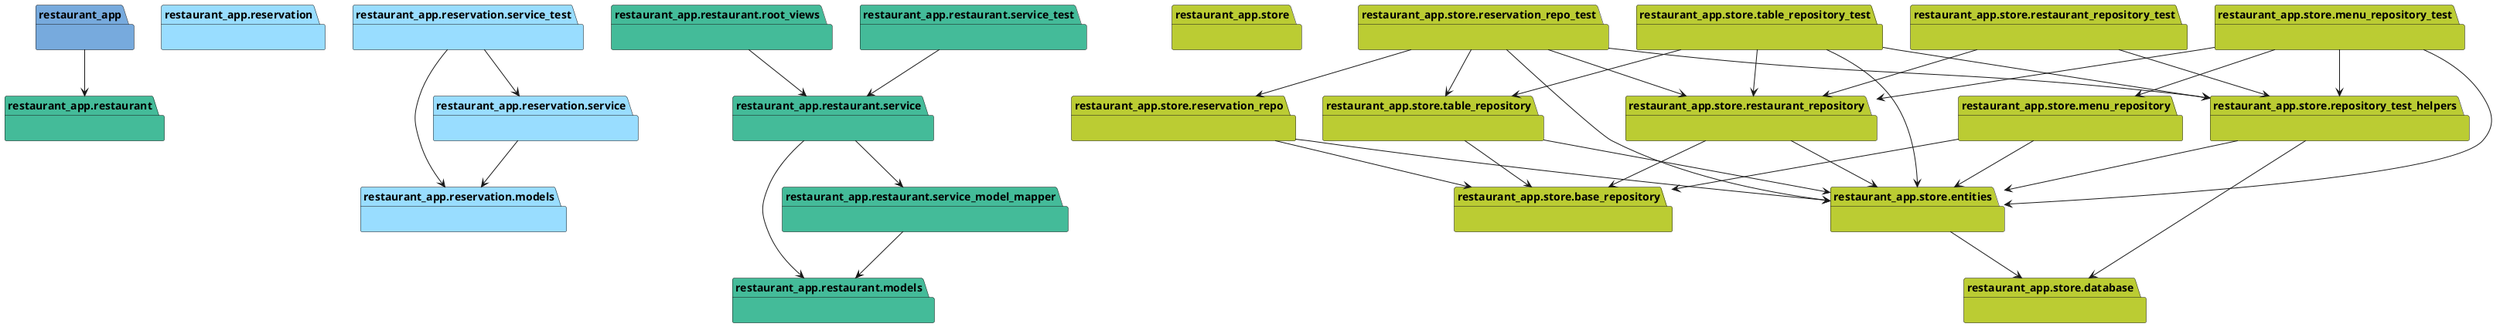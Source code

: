 @startuml packages_restaurant_app
set namespaceSeparator none
package "restaurant_app" as restaurant_app #77AADD {
}
package "restaurant_app.reservation" as restaurant_app.reservation #99DDFF {
}
package "restaurant_app.reservation.models" as restaurant_app.reservation.models #99DDFF {
}
package "restaurant_app.reservation.service" as restaurant_app.reservation.service #99DDFF {
}
package "restaurant_app.reservation.service_test" as restaurant_app.reservation.service_test #99DDFF {
}
package "restaurant_app.restaurant" as restaurant_app.restaurant #44BB99 {
}
package "restaurant_app.restaurant.models" as restaurant_app.restaurant.models #44BB99 {
}
package "restaurant_app.restaurant.root_views" as restaurant_app.restaurant.root_views #44BB99 {
}
package "restaurant_app.restaurant.service" as restaurant_app.restaurant.service #44BB99 {
}
package "restaurant_app.restaurant.service_model_mapper" as restaurant_app.restaurant.service_model_mapper #44BB99 {
}
package "restaurant_app.restaurant.service_test" as restaurant_app.restaurant.service_test #44BB99 {
}
package "restaurant_app.store" as restaurant_app.store #BBCC33 {
}
package "restaurant_app.store.base_repository" as restaurant_app.store.base_repository #BBCC33 {
}
package "restaurant_app.store.database" as restaurant_app.store.database #BBCC33 {
}
package "restaurant_app.store.entities" as restaurant_app.store.entities #BBCC33 {
}
package "restaurant_app.store.menu_repository" as restaurant_app.store.menu_repository #BBCC33 {
}
package "restaurant_app.store.menu_repository_test" as restaurant_app.store.menu_repository_test #BBCC33 {
}
package "restaurant_app.store.repository_test_helpers" as restaurant_app.store.repository_test_helpers #BBCC33 {
}
package "restaurant_app.store.reservation_repo" as restaurant_app.store.reservation_repo #BBCC33 {
}
package "restaurant_app.store.reservation_repo_test" as restaurant_app.store.reservation_repo_test #BBCC33 {
}
package "restaurant_app.store.restaurant_repository" as restaurant_app.store.restaurant_repository #BBCC33 {
}
package "restaurant_app.store.restaurant_repository_test" as restaurant_app.store.restaurant_repository_test #BBCC33 {
}
package "restaurant_app.store.table_repository" as restaurant_app.store.table_repository #BBCC33 {
}
package "restaurant_app.store.table_repository_test" as restaurant_app.store.table_repository_test #BBCC33 {
}
restaurant_app --> restaurant_app.restaurant
restaurant_app.reservation.service --> restaurant_app.reservation.models
restaurant_app.reservation.service_test --> restaurant_app.reservation.models
restaurant_app.reservation.service_test --> restaurant_app.reservation.service
restaurant_app.restaurant.root_views --> restaurant_app.restaurant.service
restaurant_app.restaurant.service --> restaurant_app.restaurant.models
restaurant_app.restaurant.service --> restaurant_app.restaurant.service_model_mapper
restaurant_app.restaurant.service_model_mapper --> restaurant_app.restaurant.models
restaurant_app.restaurant.service_test --> restaurant_app.restaurant.service
restaurant_app.store.entities --> restaurant_app.store.database
restaurant_app.store.menu_repository --> restaurant_app.store.base_repository
restaurant_app.store.menu_repository --> restaurant_app.store.entities
restaurant_app.store.menu_repository_test --> restaurant_app.store.entities
restaurant_app.store.menu_repository_test --> restaurant_app.store.menu_repository
restaurant_app.store.menu_repository_test --> restaurant_app.store.repository_test_helpers
restaurant_app.store.menu_repository_test --> restaurant_app.store.restaurant_repository
restaurant_app.store.repository_test_helpers --> restaurant_app.store.database
restaurant_app.store.repository_test_helpers --> restaurant_app.store.entities
restaurant_app.store.reservation_repo --> restaurant_app.store.base_repository
restaurant_app.store.reservation_repo --> restaurant_app.store.entities
restaurant_app.store.reservation_repo_test --> restaurant_app.store.entities
restaurant_app.store.reservation_repo_test --> restaurant_app.store.repository_test_helpers
restaurant_app.store.reservation_repo_test --> restaurant_app.store.reservation_repo
restaurant_app.store.reservation_repo_test --> restaurant_app.store.restaurant_repository
restaurant_app.store.reservation_repo_test --> restaurant_app.store.table_repository
restaurant_app.store.restaurant_repository --> restaurant_app.store.base_repository
restaurant_app.store.restaurant_repository --> restaurant_app.store.entities
restaurant_app.store.restaurant_repository_test --> restaurant_app.store.repository_test_helpers
restaurant_app.store.restaurant_repository_test --> restaurant_app.store.restaurant_repository
restaurant_app.store.table_repository --> restaurant_app.store.base_repository
restaurant_app.store.table_repository --> restaurant_app.store.entities
restaurant_app.store.table_repository_test --> restaurant_app.store.entities
restaurant_app.store.table_repository_test --> restaurant_app.store.repository_test_helpers
restaurant_app.store.table_repository_test --> restaurant_app.store.restaurant_repository
restaurant_app.store.table_repository_test --> restaurant_app.store.table_repository
@enduml
